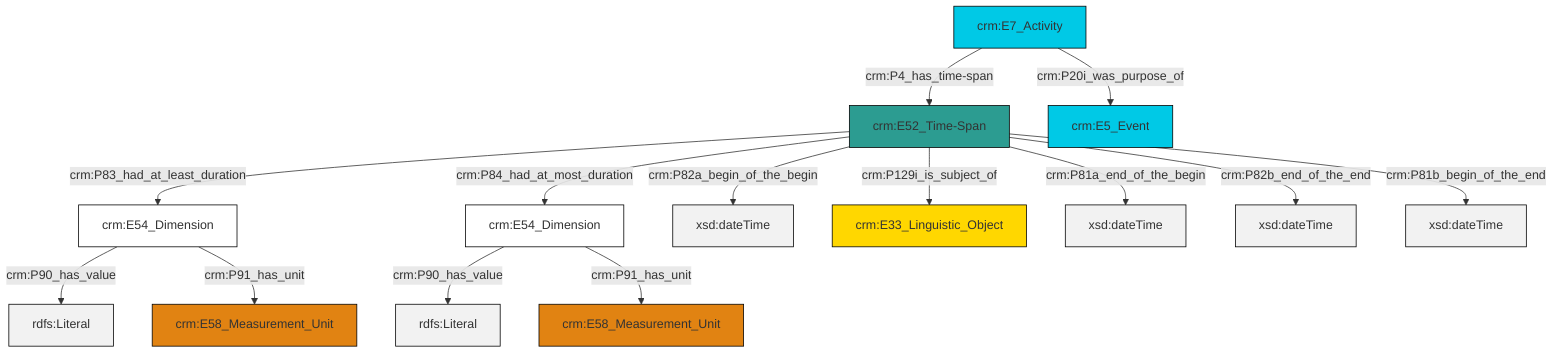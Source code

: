 graph TD
classDef Literal fill:#f2f2f2,stroke:#000000;
classDef CRM_Entity fill:#FFFFFF,stroke:#000000;
classDef Temporal_Entity fill:#00C9E6, stroke:#000000;
classDef Type fill:#E18312, stroke:#000000;
classDef Time-Span fill:#2C9C91, stroke:#000000;
classDef Appellation fill:#FFEB7F, stroke:#000000;
classDef Place fill:#008836, stroke:#000000;
classDef Persistent_Item fill:#B266B2, stroke:#000000;
classDef Conceptual_Object fill:#FFD700, stroke:#000000;
classDef Physical_Thing fill:#D2B48C, stroke:#000000;
classDef Actor fill:#f58aad, stroke:#000000;
classDef PC_Classes fill:#4ce600, stroke:#000000;
classDef Multi fill:#cccccc,stroke:#000000;

0["crm:E7_Activity"]:::Temporal_Entity -->|crm:P4_has_time-span| 1["crm:E52_Time-Span"]:::Time-Span
2["crm:E54_Dimension"]:::CRM_Entity -->|crm:P90_has_value| 3[rdfs:Literal]:::Literal
0["crm:E7_Activity"]:::Temporal_Entity -->|crm:P20i_was_purpose_of| 4["crm:E5_Event"]:::Temporal_Entity
1["crm:E52_Time-Span"]:::Time-Span -->|crm:P83_had_at_least_duration| 2["crm:E54_Dimension"]:::CRM_Entity
7["crm:E54_Dimension"]:::CRM_Entity -->|crm:P90_has_value| 11[rdfs:Literal]:::Literal
2["crm:E54_Dimension"]:::CRM_Entity -->|crm:P91_has_unit| 5["crm:E58_Measurement_Unit"]:::Type
1["crm:E52_Time-Span"]:::Time-Span -->|crm:P82a_begin_of_the_begin| 13[xsd:dateTime]:::Literal
1["crm:E52_Time-Span"]:::Time-Span -->|crm:P129i_is_subject_of| 14["crm:E33_Linguistic_Object"]:::Conceptual_Object
1["crm:E52_Time-Span"]:::Time-Span -->|crm:P81a_end_of_the_begin| 16[xsd:dateTime]:::Literal
7["crm:E54_Dimension"]:::CRM_Entity -->|crm:P91_has_unit| 9["crm:E58_Measurement_Unit"]:::Type
1["crm:E52_Time-Span"]:::Time-Span -->|crm:P82b_end_of_the_end| 17[xsd:dateTime]:::Literal
1["crm:E52_Time-Span"]:::Time-Span -->|crm:P81b_begin_of_the_end| 19[xsd:dateTime]:::Literal
1["crm:E52_Time-Span"]:::Time-Span -->|crm:P84_had_at_most_duration| 7["crm:E54_Dimension"]:::CRM_Entity